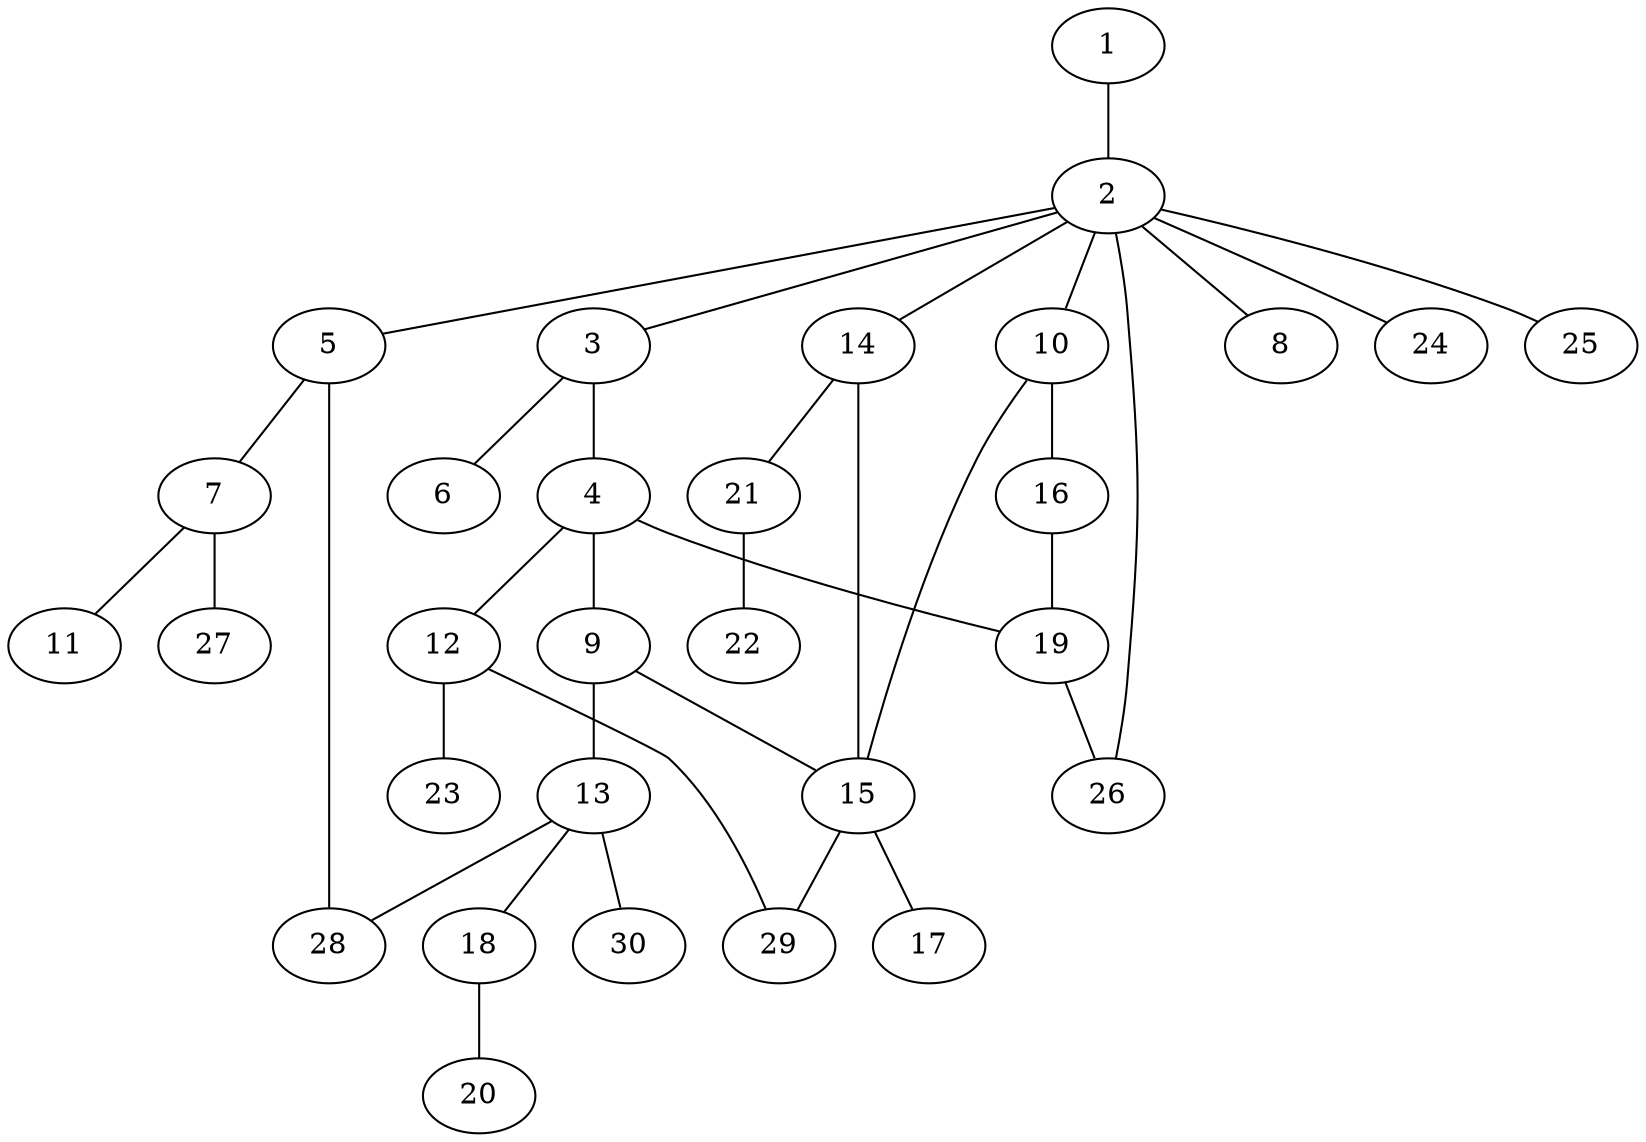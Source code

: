graph graphname {1--2
2--3
2--5
2--8
2--10
2--14
2--24
2--25
2--26
3--4
3--6
4--9
4--12
4--19
5--7
5--28
7--11
7--27
9--13
9--15
10--15
10--16
12--23
12--29
13--18
13--28
13--30
14--15
14--21
15--17
15--29
16--19
18--20
19--26
21--22
}